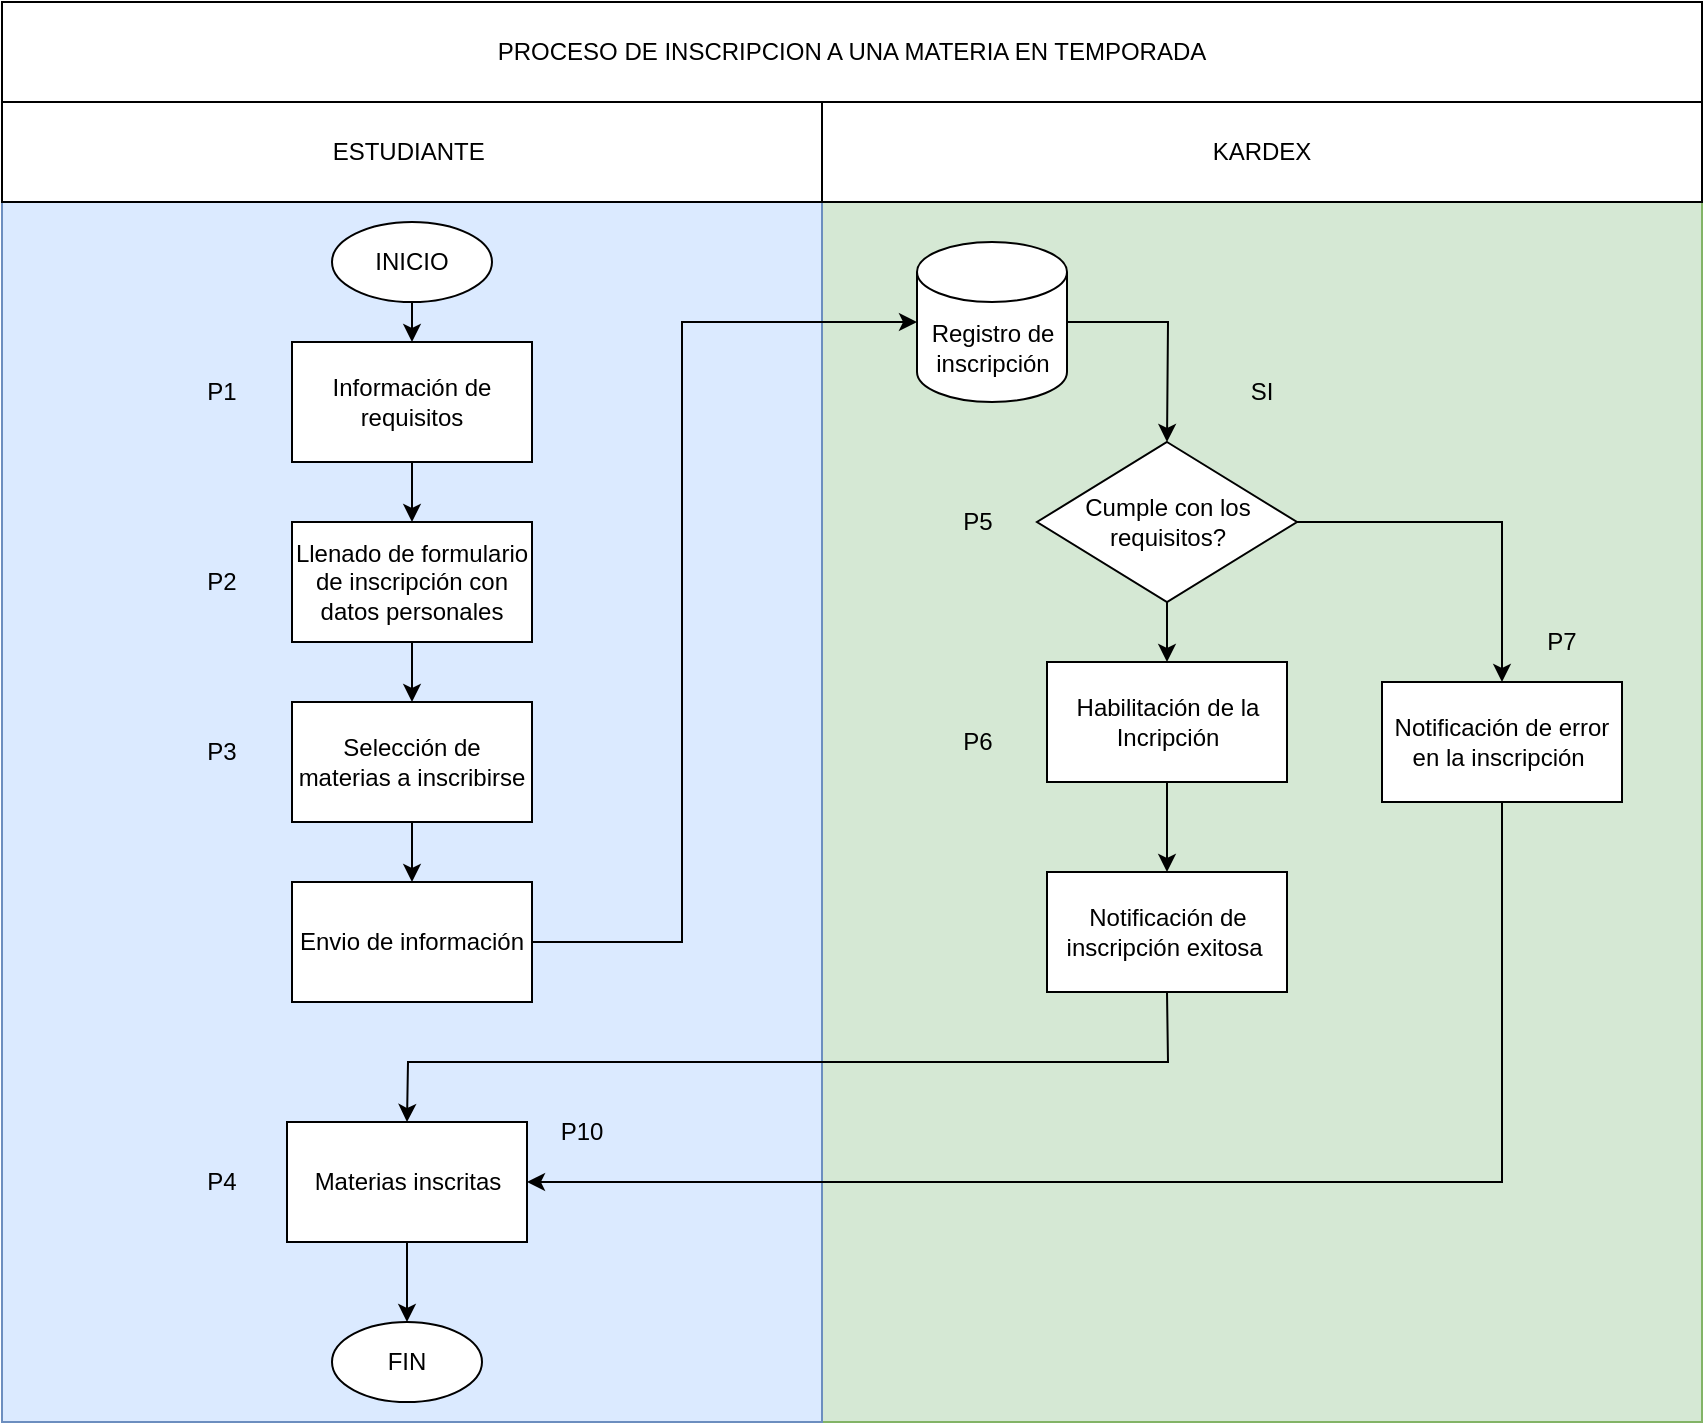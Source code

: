 <mxfile version="21.3.7" type="device" pages="2">
  <diagram name="INSCRIPCION " id="k53DbLzWp4du2d7bk4vW">
    <mxGraphModel dx="1050" dy="1673" grid="1" gridSize="10" guides="1" tooltips="1" connect="1" arrows="1" fold="1" page="1" pageScale="1" pageWidth="850" pageHeight="1100" math="0" shadow="0">
      <root>
        <mxCell id="06mVKD0Vo4z_6J86-GRU-0" />
        <mxCell id="06mVKD0Vo4z_6J86-GRU-1" parent="06mVKD0Vo4z_6J86-GRU-0" />
        <mxCell id="06mVKD0Vo4z_6J86-GRU-2" value="" style="rounded=0;whiteSpace=wrap;html=1;fillColor=#d5e8d4;strokeColor=#82b366;" vertex="1" parent="06mVKD0Vo4z_6J86-GRU-1">
          <mxGeometry width="850" height="610" as="geometry" />
        </mxCell>
        <mxCell id="06mVKD0Vo4z_6J86-GRU-3" value="PROCESO DE INSCRIPCION A UNA MATERIA EN TEMPORADA" style="rounded=0;whiteSpace=wrap;html=1;" vertex="1" parent="06mVKD0Vo4z_6J86-GRU-1">
          <mxGeometry y="-100" width="850" height="50" as="geometry" />
        </mxCell>
        <mxCell id="06mVKD0Vo4z_6J86-GRU-4" value="" style="rounded=0;whiteSpace=wrap;html=1;fillColor=#dbeaff;strokeColor=#6c8ebf;" vertex="1" parent="06mVKD0Vo4z_6J86-GRU-1">
          <mxGeometry y="-18" width="410" height="628" as="geometry" />
        </mxCell>
        <mxCell id="06mVKD0Vo4z_6J86-GRU-5" value="INICIO" style="ellipse;whiteSpace=wrap;html=1;" vertex="1" parent="06mVKD0Vo4z_6J86-GRU-1">
          <mxGeometry x="165" y="10" width="80" height="40" as="geometry" />
        </mxCell>
        <mxCell id="06mVKD0Vo4z_6J86-GRU-6" value="Información de requisitos" style="rounded=0;whiteSpace=wrap;html=1;" vertex="1" parent="06mVKD0Vo4z_6J86-GRU-1">
          <mxGeometry x="145" y="70" width="120" height="60" as="geometry" />
        </mxCell>
        <mxCell id="06mVKD0Vo4z_6J86-GRU-7" value="Llenado de formulario de inscripción con datos personales" style="rounded=0;whiteSpace=wrap;html=1;" vertex="1" parent="06mVKD0Vo4z_6J86-GRU-1">
          <mxGeometry x="145" y="160" width="120" height="60" as="geometry" />
        </mxCell>
        <mxCell id="06mVKD0Vo4z_6J86-GRU-8" value="Envio de información" style="rounded=0;whiteSpace=wrap;html=1;" vertex="1" parent="06mVKD0Vo4z_6J86-GRU-1">
          <mxGeometry x="145" y="340" width="120" height="60" as="geometry" />
        </mxCell>
        <mxCell id="06mVKD0Vo4z_6J86-GRU-11" value="Selección de materias a inscribirse" style="rounded=0;whiteSpace=wrap;html=1;" vertex="1" parent="06mVKD0Vo4z_6J86-GRU-1">
          <mxGeometry x="145" y="250" width="120" height="60" as="geometry" />
        </mxCell>
        <mxCell id="06mVKD0Vo4z_6J86-GRU-13" value="FIN" style="ellipse;whiteSpace=wrap;html=1;" vertex="1" parent="06mVKD0Vo4z_6J86-GRU-1">
          <mxGeometry x="165" y="560" width="75" height="40" as="geometry" />
        </mxCell>
        <mxCell id="06mVKD0Vo4z_6J86-GRU-14" value="" style="endArrow=classic;html=1;rounded=0;exitX=0.5;exitY=1;exitDx=0;exitDy=0;entryX=0.5;entryY=0;entryDx=0;entryDy=0;" edge="1" parent="06mVKD0Vo4z_6J86-GRU-1" source="06mVKD0Vo4z_6J86-GRU-5" target="06mVKD0Vo4z_6J86-GRU-6">
          <mxGeometry width="50" height="50" relative="1" as="geometry">
            <mxPoint x="400" y="150" as="sourcePoint" />
            <mxPoint x="450" y="100" as="targetPoint" />
          </mxGeometry>
        </mxCell>
        <mxCell id="06mVKD0Vo4z_6J86-GRU-15" value="" style="endArrow=classic;html=1;rounded=0;exitX=0.5;exitY=1;exitDx=0;exitDy=0;entryX=0.5;entryY=0;entryDx=0;entryDy=0;" edge="1" parent="06mVKD0Vo4z_6J86-GRU-1" source="06mVKD0Vo4z_6J86-GRU-6" target="06mVKD0Vo4z_6J86-GRU-7">
          <mxGeometry width="50" height="50" relative="1" as="geometry">
            <mxPoint x="400" y="150" as="sourcePoint" />
            <mxPoint x="450" y="100" as="targetPoint" />
          </mxGeometry>
        </mxCell>
        <mxCell id="06mVKD0Vo4z_6J86-GRU-16" value="" style="endArrow=classic;html=1;rounded=0;exitX=0.5;exitY=1;exitDx=0;exitDy=0;entryX=0.5;entryY=0;entryDx=0;entryDy=0;" edge="1" parent="06mVKD0Vo4z_6J86-GRU-1" source="06mVKD0Vo4z_6J86-GRU-7" target="06mVKD0Vo4z_6J86-GRU-11">
          <mxGeometry width="50" height="50" relative="1" as="geometry">
            <mxPoint x="400" y="150" as="sourcePoint" />
            <mxPoint x="450" y="100" as="targetPoint" />
          </mxGeometry>
        </mxCell>
        <mxCell id="06mVKD0Vo4z_6J86-GRU-17" value="" style="endArrow=classic;html=1;rounded=0;exitX=0.5;exitY=1;exitDx=0;exitDy=0;" edge="1" parent="06mVKD0Vo4z_6J86-GRU-1" source="06mVKD0Vo4z_6J86-GRU-11" target="06mVKD0Vo4z_6J86-GRU-8">
          <mxGeometry width="50" height="50" relative="1" as="geometry">
            <mxPoint x="400" y="250" as="sourcePoint" />
            <mxPoint x="450" y="200" as="targetPoint" />
          </mxGeometry>
        </mxCell>
        <mxCell id="06mVKD0Vo4z_6J86-GRU-18" value="" style="endArrow=classic;html=1;rounded=0;exitX=1;exitY=0.5;exitDx=0;exitDy=0;entryX=0;entryY=0.5;entryDx=0;entryDy=0;entryPerimeter=0;" edge="1" parent="06mVKD0Vo4z_6J86-GRU-1" source="06mVKD0Vo4z_6J86-GRU-8" target="5O94gV4dbkaZtNfYtmuk-1">
          <mxGeometry width="50" height="50" relative="1" as="geometry">
            <mxPoint x="400" y="250" as="sourcePoint" />
            <mxPoint x="490" y="60" as="targetPoint" />
            <Array as="points">
              <mxPoint x="340" y="370" />
              <mxPoint x="340" y="60" />
            </Array>
          </mxGeometry>
        </mxCell>
        <mxCell id="06mVKD0Vo4z_6J86-GRU-19" value="Notificación de error en la inscripción&amp;nbsp;" style="rounded=0;whiteSpace=wrap;html=1;" vertex="1" parent="06mVKD0Vo4z_6J86-GRU-1">
          <mxGeometry x="690" y="240" width="120" height="60" as="geometry" />
        </mxCell>
        <mxCell id="06mVKD0Vo4z_6J86-GRU-20" value="Notificación de inscripción exitosa&amp;nbsp;" style="rounded=0;whiteSpace=wrap;html=1;" vertex="1" parent="06mVKD0Vo4z_6J86-GRU-1">
          <mxGeometry x="522.5" y="335" width="120" height="60" as="geometry" />
        </mxCell>
        <mxCell id="06mVKD0Vo4z_6J86-GRU-22" value="" style="endArrow=classic;html=1;rounded=0;exitX=1;exitY=0.5;exitDx=0;exitDy=0;exitPerimeter=0;entryX=0.5;entryY=0;entryDx=0;entryDy=0;" edge="1" parent="06mVKD0Vo4z_6J86-GRU-1" source="5O94gV4dbkaZtNfYtmuk-1" target="5O94gV4dbkaZtNfYtmuk-2">
          <mxGeometry width="50" height="50" relative="1" as="geometry">
            <mxPoint x="555" y="100" as="sourcePoint" />
            <mxPoint x="555" y="130" as="targetPoint" />
            <Array as="points">
              <mxPoint x="583" y="60" />
            </Array>
          </mxGeometry>
        </mxCell>
        <mxCell id="06mVKD0Vo4z_6J86-GRU-23" value="" style="endArrow=classic;html=1;rounded=0;exitX=0.5;exitY=1;exitDx=0;exitDy=0;entryX=0.5;entryY=0;entryDx=0;entryDy=0;" edge="1" parent="06mVKD0Vo4z_6J86-GRU-1" source="5O94gV4dbkaZtNfYtmuk-2" target="5O94gV4dbkaZtNfYtmuk-3">
          <mxGeometry width="50" height="50" relative="1" as="geometry">
            <mxPoint x="555" y="190" as="sourcePoint" />
            <mxPoint x="555" y="230" as="targetPoint" />
          </mxGeometry>
        </mxCell>
        <mxCell id="06mVKD0Vo4z_6J86-GRU-24" value="" style="endArrow=classic;html=1;rounded=0;exitX=0.5;exitY=1;exitDx=0;exitDy=0;" edge="1" parent="06mVKD0Vo4z_6J86-GRU-1" source="5O94gV4dbkaZtNfYtmuk-3" target="06mVKD0Vo4z_6J86-GRU-20">
          <mxGeometry width="50" height="50" relative="1" as="geometry">
            <mxPoint x="555" y="310" as="sourcePoint" />
            <mxPoint x="450" y="200" as="targetPoint" />
          </mxGeometry>
        </mxCell>
        <mxCell id="06mVKD0Vo4z_6J86-GRU-25" value="" style="endArrow=classic;html=1;rounded=0;exitX=0.5;exitY=1;exitDx=0;exitDy=0;entryX=1;entryY=0.5;entryDx=0;entryDy=0;" edge="1" parent="06mVKD0Vo4z_6J86-GRU-1" source="06mVKD0Vo4z_6J86-GRU-19" target="lbkRqEyDonlm2bG8fIUy-12">
          <mxGeometry width="50" height="50" relative="1" as="geometry">
            <mxPoint x="400" y="250" as="sourcePoint" />
            <mxPoint x="450" y="200" as="targetPoint" />
            <Array as="points">
              <mxPoint x="750" y="490" />
            </Array>
          </mxGeometry>
        </mxCell>
        <mxCell id="06mVKD0Vo4z_6J86-GRU-26" value="" style="endArrow=classic;html=1;rounded=0;exitX=0.5;exitY=1;exitDx=0;exitDy=0;entryX=0.5;entryY=0;entryDx=0;entryDy=0;" edge="1" parent="06mVKD0Vo4z_6J86-GRU-1" source="06mVKD0Vo4z_6J86-GRU-20" target="lbkRqEyDonlm2bG8fIUy-12">
          <mxGeometry width="50" height="50" relative="1" as="geometry">
            <mxPoint x="400" y="350" as="sourcePoint" />
            <mxPoint x="450" y="300" as="targetPoint" />
            <Array as="points">
              <mxPoint x="583" y="430" />
              <mxPoint x="203" y="430" />
            </Array>
          </mxGeometry>
        </mxCell>
        <mxCell id="06mVKD0Vo4z_6J86-GRU-27" value="ESTUDIANTE&amp;nbsp;" style="rounded=0;whiteSpace=wrap;html=1;" vertex="1" parent="06mVKD0Vo4z_6J86-GRU-1">
          <mxGeometry y="-50" width="410" height="50" as="geometry" />
        </mxCell>
        <mxCell id="06mVKD0Vo4z_6J86-GRU-28" value="KARDEX" style="rounded=0;whiteSpace=wrap;html=1;" vertex="1" parent="06mVKD0Vo4z_6J86-GRU-1">
          <mxGeometry x="410" y="-50" width="440" height="50" as="geometry" />
        </mxCell>
        <mxCell id="lbkRqEyDonlm2bG8fIUy-0" value="P1" style="text;html=1;strokeColor=none;fillColor=none;align=center;verticalAlign=middle;whiteSpace=wrap;rounded=0;" vertex="1" parent="06mVKD0Vo4z_6J86-GRU-1">
          <mxGeometry x="80" y="80" width="60" height="30" as="geometry" />
        </mxCell>
        <mxCell id="lbkRqEyDonlm2bG8fIUy-1" value="P5" style="text;html=1;strokeColor=none;fillColor=none;align=center;verticalAlign=middle;whiteSpace=wrap;rounded=0;" vertex="1" parent="06mVKD0Vo4z_6J86-GRU-1">
          <mxGeometry x="457.5" y="145" width="60" height="30" as="geometry" />
        </mxCell>
        <mxCell id="lbkRqEyDonlm2bG8fIUy-3" value="P4" style="text;html=1;strokeColor=none;fillColor=none;align=center;verticalAlign=middle;whiteSpace=wrap;rounded=0;" vertex="1" parent="06mVKD0Vo4z_6J86-GRU-1">
          <mxGeometry x="80" y="475" width="60" height="30" as="geometry" />
        </mxCell>
        <mxCell id="lbkRqEyDonlm2bG8fIUy-5" value="P2" style="text;html=1;strokeColor=none;fillColor=none;align=center;verticalAlign=middle;whiteSpace=wrap;rounded=0;" vertex="1" parent="06mVKD0Vo4z_6J86-GRU-1">
          <mxGeometry x="80" y="175" width="60" height="30" as="geometry" />
        </mxCell>
        <mxCell id="lbkRqEyDonlm2bG8fIUy-7" value="P7" style="text;html=1;strokeColor=none;fillColor=none;align=center;verticalAlign=middle;whiteSpace=wrap;rounded=0;" vertex="1" parent="06mVKD0Vo4z_6J86-GRU-1">
          <mxGeometry x="750" y="205" width="60" height="30" as="geometry" />
        </mxCell>
        <mxCell id="lbkRqEyDonlm2bG8fIUy-8" value="P6" style="text;html=1;strokeColor=none;fillColor=none;align=center;verticalAlign=middle;whiteSpace=wrap;rounded=0;" vertex="1" parent="06mVKD0Vo4z_6J86-GRU-1">
          <mxGeometry x="457.5" y="255" width="60" height="30" as="geometry" />
        </mxCell>
        <mxCell id="lbkRqEyDonlm2bG8fIUy-10" value="SI" style="text;html=1;strokeColor=none;fillColor=none;align=center;verticalAlign=middle;whiteSpace=wrap;rounded=0;" vertex="1" parent="06mVKD0Vo4z_6J86-GRU-1">
          <mxGeometry x="600" y="80" width="60" height="30" as="geometry" />
        </mxCell>
        <mxCell id="lbkRqEyDonlm2bG8fIUy-12" value="Materias inscritas" style="rounded=0;whiteSpace=wrap;html=1;" vertex="1" parent="06mVKD0Vo4z_6J86-GRU-1">
          <mxGeometry x="142.5" y="460" width="120" height="60" as="geometry" />
        </mxCell>
        <mxCell id="lbkRqEyDonlm2bG8fIUy-13" value="" style="endArrow=classic;html=1;rounded=0;exitX=0.5;exitY=1;exitDx=0;exitDy=0;entryX=0.5;entryY=0;entryDx=0;entryDy=0;" edge="1" parent="06mVKD0Vo4z_6J86-GRU-1" source="lbkRqEyDonlm2bG8fIUy-12" target="06mVKD0Vo4z_6J86-GRU-13">
          <mxGeometry width="50" height="50" relative="1" as="geometry">
            <mxPoint x="400" y="610" as="sourcePoint" />
            <mxPoint x="450" y="560" as="targetPoint" />
          </mxGeometry>
        </mxCell>
        <mxCell id="5O94gV4dbkaZtNfYtmuk-0" value="P10&lt;br&gt;" style="text;html=1;strokeColor=none;fillColor=none;align=center;verticalAlign=middle;whiteSpace=wrap;rounded=0;" vertex="1" parent="06mVKD0Vo4z_6J86-GRU-1">
          <mxGeometry x="260" y="450" width="60" height="30" as="geometry" />
        </mxCell>
        <mxCell id="5O94gV4dbkaZtNfYtmuk-1" value="Registro de inscripción" style="shape=cylinder3;whiteSpace=wrap;html=1;boundedLbl=1;backgroundOutline=1;size=15;" vertex="1" parent="06mVKD0Vo4z_6J86-GRU-1">
          <mxGeometry x="457.5" y="20" width="75" height="80" as="geometry" />
        </mxCell>
        <mxCell id="5O94gV4dbkaZtNfYtmuk-2" value="Cumple con los requisitos?" style="rhombus;whiteSpace=wrap;html=1;" vertex="1" parent="06mVKD0Vo4z_6J86-GRU-1">
          <mxGeometry x="517.5" y="120" width="130" height="80" as="geometry" />
        </mxCell>
        <mxCell id="5O94gV4dbkaZtNfYtmuk-3" value="Habilitación de la Incripción" style="rounded=0;whiteSpace=wrap;html=1;" vertex="1" parent="06mVKD0Vo4z_6J86-GRU-1">
          <mxGeometry x="522.5" y="230" width="120" height="60" as="geometry" />
        </mxCell>
        <mxCell id="5O94gV4dbkaZtNfYtmuk-4" value="" style="endArrow=classic;html=1;rounded=0;entryX=0.5;entryY=0;entryDx=0;entryDy=0;exitX=1;exitY=0.5;exitDx=0;exitDy=0;" edge="1" parent="06mVKD0Vo4z_6J86-GRU-1" source="5O94gV4dbkaZtNfYtmuk-2" target="06mVKD0Vo4z_6J86-GRU-19">
          <mxGeometry width="50" height="50" relative="1" as="geometry">
            <mxPoint x="400" y="250" as="sourcePoint" />
            <mxPoint x="450" y="200" as="targetPoint" />
            <Array as="points">
              <mxPoint x="750" y="160" />
            </Array>
          </mxGeometry>
        </mxCell>
        <mxCell id="5O94gV4dbkaZtNfYtmuk-5" value="P3" style="text;html=1;strokeColor=none;fillColor=none;align=center;verticalAlign=middle;whiteSpace=wrap;rounded=0;" vertex="1" parent="06mVKD0Vo4z_6J86-GRU-1">
          <mxGeometry x="80" y="260" width="60" height="30" as="geometry" />
        </mxCell>
      </root>
    </mxGraphModel>
  </diagram>
  <diagram name="CERTIFICADO " id="i2iAl3kcokby1rmjvg9L">
    <mxGraphModel dx="1050" dy="1673" grid="1" gridSize="10" guides="1" tooltips="1" connect="1" arrows="1" fold="1" page="1" pageScale="1" pageWidth="850" pageHeight="1100" math="0" shadow="0">
      <root>
        <mxCell id="P0RO1G9cVQHnkUmIbz9D-0" />
        <mxCell id="P0RO1G9cVQHnkUmIbz9D-1" parent="P0RO1G9cVQHnkUmIbz9D-0" />
        <mxCell id="P0RO1G9cVQHnkUmIbz9D-2" value="" style="rounded=0;whiteSpace=wrap;html=1;fillColor=#d5e8d4;strokeColor=#82b366;" vertex="1" parent="P0RO1G9cVQHnkUmIbz9D-1">
          <mxGeometry width="850" height="630" as="geometry" />
        </mxCell>
        <mxCell id="P0RO1G9cVQHnkUmIbz9D-3" value="PROCESO DE SOLICITUD DE CERTIFICADO DE NOTAS" style="rounded=0;whiteSpace=wrap;html=1;" vertex="1" parent="P0RO1G9cVQHnkUmIbz9D-1">
          <mxGeometry y="-100" width="850" height="50" as="geometry" />
        </mxCell>
        <mxCell id="P0RO1G9cVQHnkUmIbz9D-4" value="" style="rounded=0;whiteSpace=wrap;html=1;fillColor=#dbeaff;strokeColor=#6c8ebf;" vertex="1" parent="P0RO1G9cVQHnkUmIbz9D-1">
          <mxGeometry width="410" height="630" as="geometry" />
        </mxCell>
        <mxCell id="P0RO1G9cVQHnkUmIbz9D-5" value="INICIO" style="ellipse;whiteSpace=wrap;html=1;" vertex="1" parent="P0RO1G9cVQHnkUmIbz9D-1">
          <mxGeometry x="165" y="10" width="80" height="40" as="geometry" />
        </mxCell>
        <mxCell id="P0RO1G9cVQHnkUmIbz9D-6" value="Informacion de requisitos" style="rounded=0;whiteSpace=wrap;html=1;" vertex="1" parent="P0RO1G9cVQHnkUmIbz9D-1">
          <mxGeometry x="145" y="70" width="120" height="60" as="geometry" />
        </mxCell>
        <mxCell id="P0RO1G9cVQHnkUmIbz9D-7" value="Llenado de formulario de datos personales" style="rounded=0;whiteSpace=wrap;html=1;" vertex="1" parent="P0RO1G9cVQHnkUmIbz9D-1">
          <mxGeometry x="145" y="160" width="120" height="60" as="geometry" />
        </mxCell>
        <mxCell id="P0RO1G9cVQHnkUmIbz9D-8" value="Envio de informacion" style="rounded=0;whiteSpace=wrap;html=1;" vertex="1" parent="P0RO1G9cVQHnkUmIbz9D-1">
          <mxGeometry x="145" y="250" width="120" height="60" as="geometry" />
        </mxCell>
        <mxCell id="P0RO1G9cVQHnkUmIbz9D-9" value="Es estudiante regular?" style="rhombus;whiteSpace=wrap;html=1;" vertex="1" parent="P0RO1G9cVQHnkUmIbz9D-1">
          <mxGeometry x="490" y="20" width="130" height="80" as="geometry" />
        </mxCell>
        <mxCell id="P0RO1G9cVQHnkUmIbz9D-10" value="Solicitar informacion de notas la base de datos" style="rounded=0;whiteSpace=wrap;html=1;" vertex="1" parent="P0RO1G9cVQHnkUmIbz9D-1">
          <mxGeometry x="495" y="130" width="120" height="60" as="geometry" />
        </mxCell>
        <mxCell id="P0RO1G9cVQHnkUmIbz9D-12" value="Recuperacion de notas" style="shape=cylinder3;whiteSpace=wrap;html=1;boundedLbl=1;backgroundOutline=1;size=15;" vertex="1" parent="P0RO1G9cVQHnkUmIbz9D-1">
          <mxGeometry x="517.5" y="230" width="75" height="80" as="geometry" />
        </mxCell>
        <mxCell id="P0RO1G9cVQHnkUmIbz9D-13" value="FIN" style="ellipse;whiteSpace=wrap;html=1;" vertex="1" parent="P0RO1G9cVQHnkUmIbz9D-1">
          <mxGeometry x="165" y="560" width="75" height="40" as="geometry" />
        </mxCell>
        <mxCell id="P0RO1G9cVQHnkUmIbz9D-14" value="" style="endArrow=classic;html=1;rounded=0;exitX=0.5;exitY=1;exitDx=0;exitDy=0;entryX=0.5;entryY=0;entryDx=0;entryDy=0;" edge="1" parent="P0RO1G9cVQHnkUmIbz9D-1" source="P0RO1G9cVQHnkUmIbz9D-5" target="P0RO1G9cVQHnkUmIbz9D-6">
          <mxGeometry width="50" height="50" relative="1" as="geometry">
            <mxPoint x="400" y="150" as="sourcePoint" />
            <mxPoint x="450" y="100" as="targetPoint" />
          </mxGeometry>
        </mxCell>
        <mxCell id="P0RO1G9cVQHnkUmIbz9D-15" value="" style="endArrow=classic;html=1;rounded=0;exitX=0.5;exitY=1;exitDx=0;exitDy=0;entryX=0.5;entryY=0;entryDx=0;entryDy=0;" edge="1" parent="P0RO1G9cVQHnkUmIbz9D-1" source="P0RO1G9cVQHnkUmIbz9D-6" target="P0RO1G9cVQHnkUmIbz9D-7">
          <mxGeometry width="50" height="50" relative="1" as="geometry">
            <mxPoint x="400" y="150" as="sourcePoint" />
            <mxPoint x="450" y="100" as="targetPoint" />
          </mxGeometry>
        </mxCell>
        <mxCell id="P0RO1G9cVQHnkUmIbz9D-16" value="" style="endArrow=classic;html=1;rounded=0;exitX=0.5;exitY=1;exitDx=0;exitDy=0;entryX=0.5;entryY=0;entryDx=0;entryDy=0;" edge="1" parent="P0RO1G9cVQHnkUmIbz9D-1" source="P0RO1G9cVQHnkUmIbz9D-7" target="P0RO1G9cVQHnkUmIbz9D-8">
          <mxGeometry width="50" height="50" relative="1" as="geometry">
            <mxPoint x="400" y="150" as="sourcePoint" />
            <mxPoint x="205" y="250" as="targetPoint" />
          </mxGeometry>
        </mxCell>
        <mxCell id="P0RO1G9cVQHnkUmIbz9D-18" value="" style="endArrow=classic;html=1;rounded=0;exitX=1;exitY=0.5;exitDx=0;exitDy=0;entryX=0;entryY=0.5;entryDx=0;entryDy=0;" edge="1" parent="P0RO1G9cVQHnkUmIbz9D-1" source="P0RO1G9cVQHnkUmIbz9D-8" target="P0RO1G9cVQHnkUmIbz9D-9">
          <mxGeometry width="50" height="50" relative="1" as="geometry">
            <mxPoint x="400" y="250" as="sourcePoint" />
            <mxPoint x="450" y="200" as="targetPoint" />
            <Array as="points">
              <mxPoint x="340" y="280" />
              <mxPoint x="340" y="60" />
            </Array>
          </mxGeometry>
        </mxCell>
        <mxCell id="P0RO1G9cVQHnkUmIbz9D-19" value="Notificacion de error" style="rounded=0;whiteSpace=wrap;html=1;" vertex="1" parent="P0RO1G9cVQHnkUmIbz9D-1">
          <mxGeometry x="690" y="130" width="120" height="60" as="geometry" />
        </mxCell>
        <mxCell id="P0RO1G9cVQHnkUmIbz9D-20" value="Generacion de certificado de notas" style="rounded=0;whiteSpace=wrap;html=1;" vertex="1" parent="P0RO1G9cVQHnkUmIbz9D-1">
          <mxGeometry x="495" y="350" width="120" height="60" as="geometry" />
        </mxCell>
        <mxCell id="P0RO1G9cVQHnkUmIbz9D-21" value="" style="endArrow=classic;html=1;rounded=0;exitX=1;exitY=0.5;exitDx=0;exitDy=0;entryX=0.5;entryY=0;entryDx=0;entryDy=0;" edge="1" parent="P0RO1G9cVQHnkUmIbz9D-1" source="P0RO1G9cVQHnkUmIbz9D-9" target="P0RO1G9cVQHnkUmIbz9D-19">
          <mxGeometry width="50" height="50" relative="1" as="geometry">
            <mxPoint x="400" y="250" as="sourcePoint" />
            <mxPoint x="450" y="200" as="targetPoint" />
            <Array as="points">
              <mxPoint x="750" y="60" />
            </Array>
          </mxGeometry>
        </mxCell>
        <mxCell id="P0RO1G9cVQHnkUmIbz9D-22" value="" style="endArrow=classic;html=1;rounded=0;exitX=0.5;exitY=1;exitDx=0;exitDy=0;" edge="1" parent="P0RO1G9cVQHnkUmIbz9D-1" source="P0RO1G9cVQHnkUmIbz9D-9" target="P0RO1G9cVQHnkUmIbz9D-10">
          <mxGeometry width="50" height="50" relative="1" as="geometry">
            <mxPoint x="400" y="250" as="sourcePoint" />
            <mxPoint x="450" y="200" as="targetPoint" />
          </mxGeometry>
        </mxCell>
        <mxCell id="P0RO1G9cVQHnkUmIbz9D-23" value="" style="endArrow=classic;html=1;rounded=0;exitX=0.5;exitY=1;exitDx=0;exitDy=0;" edge="1" parent="P0RO1G9cVQHnkUmIbz9D-1" source="P0RO1G9cVQHnkUmIbz9D-10" target="P0RO1G9cVQHnkUmIbz9D-12">
          <mxGeometry width="50" height="50" relative="1" as="geometry">
            <mxPoint x="400" y="250" as="sourcePoint" />
            <mxPoint x="450" y="200" as="targetPoint" />
          </mxGeometry>
        </mxCell>
        <mxCell id="P0RO1G9cVQHnkUmIbz9D-24" value="" style="endArrow=classic;html=1;rounded=0;exitX=0.5;exitY=1;exitDx=0;exitDy=0;exitPerimeter=0;" edge="1" parent="P0RO1G9cVQHnkUmIbz9D-1" source="P0RO1G9cVQHnkUmIbz9D-12" target="P0RO1G9cVQHnkUmIbz9D-20">
          <mxGeometry width="50" height="50" relative="1" as="geometry">
            <mxPoint x="400" y="250" as="sourcePoint" />
            <mxPoint x="450" y="200" as="targetPoint" />
          </mxGeometry>
        </mxCell>
        <mxCell id="P0RO1G9cVQHnkUmIbz9D-25" value="" style="endArrow=classic;html=1;rounded=0;exitX=0.5;exitY=1;exitDx=0;exitDy=0;entryX=1;entryY=0.5;entryDx=0;entryDy=0;" edge="1" parent="P0RO1G9cVQHnkUmIbz9D-1" source="P0RO1G9cVQHnkUmIbz9D-19" target="P0RO1G9cVQHnkUmIbz9D-40">
          <mxGeometry width="50" height="50" relative="1" as="geometry">
            <mxPoint x="400" y="250" as="sourcePoint" />
            <mxPoint x="450" y="200" as="targetPoint" />
            <Array as="points">
              <mxPoint x="750" y="490" />
            </Array>
          </mxGeometry>
        </mxCell>
        <mxCell id="P0RO1G9cVQHnkUmIbz9D-26" value="" style="endArrow=classic;html=1;rounded=0;exitX=0.5;exitY=1;exitDx=0;exitDy=0;entryX=0.5;entryY=0;entryDx=0;entryDy=0;" edge="1" parent="P0RO1G9cVQHnkUmIbz9D-1" source="P0RO1G9cVQHnkUmIbz9D-20" target="P0RO1G9cVQHnkUmIbz9D-40">
          <mxGeometry width="50" height="50" relative="1" as="geometry">
            <mxPoint x="400" y="350" as="sourcePoint" />
            <mxPoint x="450" y="300" as="targetPoint" />
            <Array as="points">
              <mxPoint x="555" y="430" />
              <mxPoint x="203" y="430" />
            </Array>
          </mxGeometry>
        </mxCell>
        <mxCell id="P0RO1G9cVQHnkUmIbz9D-27" value="ESTUDIANTE&amp;nbsp;" style="rounded=0;whiteSpace=wrap;html=1;" vertex="1" parent="P0RO1G9cVQHnkUmIbz9D-1">
          <mxGeometry y="-50" width="410" height="50" as="geometry" />
        </mxCell>
        <mxCell id="P0RO1G9cVQHnkUmIbz9D-28" value="KARDEX" style="rounded=0;whiteSpace=wrap;html=1;" vertex="1" parent="P0RO1G9cVQHnkUmIbz9D-1">
          <mxGeometry x="410" y="-50" width="440" height="50" as="geometry" />
        </mxCell>
        <mxCell id="P0RO1G9cVQHnkUmIbz9D-29" value="P1" style="text;html=1;strokeColor=none;fillColor=none;align=center;verticalAlign=middle;whiteSpace=wrap;rounded=0;" vertex="1" parent="P0RO1G9cVQHnkUmIbz9D-1">
          <mxGeometry x="85" y="40" width="60" height="30" as="geometry" />
        </mxCell>
        <mxCell id="P0RO1G9cVQHnkUmIbz9D-30" value="P1" style="text;html=1;strokeColor=none;fillColor=none;align=center;verticalAlign=middle;whiteSpace=wrap;rounded=0;" vertex="1" parent="P0RO1G9cVQHnkUmIbz9D-1">
          <mxGeometry x="435" y="145" width="60" height="30" as="geometry" />
        </mxCell>
        <mxCell id="P0RO1G9cVQHnkUmIbz9D-31" value="P1" style="text;html=1;strokeColor=none;fillColor=none;align=center;verticalAlign=middle;whiteSpace=wrap;rounded=0;" vertex="1" parent="P0RO1G9cVQHnkUmIbz9D-1">
          <mxGeometry x="457.5" y="20" width="60" height="30" as="geometry" />
        </mxCell>
        <mxCell id="P0RO1G9cVQHnkUmIbz9D-32" value="P4" style="text;html=1;strokeColor=none;fillColor=none;align=center;verticalAlign=middle;whiteSpace=wrap;rounded=0;" vertex="1" parent="P0RO1G9cVQHnkUmIbz9D-1">
          <mxGeometry x="85" y="310" width="60" height="30" as="geometry" />
        </mxCell>
        <mxCell id="P0RO1G9cVQHnkUmIbz9D-33" value="P3" style="text;html=1;strokeColor=none;fillColor=none;align=center;verticalAlign=middle;whiteSpace=wrap;rounded=0;" vertex="1" parent="P0RO1G9cVQHnkUmIbz9D-1">
          <mxGeometry x="85" y="220" width="60" height="30" as="geometry" />
        </mxCell>
        <mxCell id="P0RO1G9cVQHnkUmIbz9D-34" value="P2" style="text;html=1;strokeColor=none;fillColor=none;align=center;verticalAlign=middle;whiteSpace=wrap;rounded=0;" vertex="1" parent="P0RO1G9cVQHnkUmIbz9D-1">
          <mxGeometry x="85" y="130" width="60" height="30" as="geometry" />
        </mxCell>
        <mxCell id="P0RO1G9cVQHnkUmIbz9D-35" value="P1" style="text;html=1;strokeColor=none;fillColor=none;align=center;verticalAlign=middle;whiteSpace=wrap;rounded=0;" vertex="1" parent="P0RO1G9cVQHnkUmIbz9D-1">
          <mxGeometry x="435" y="365" width="60" height="30" as="geometry" />
        </mxCell>
        <mxCell id="P0RO1G9cVQHnkUmIbz9D-36" value="P1" style="text;html=1;strokeColor=none;fillColor=none;align=center;verticalAlign=middle;whiteSpace=wrap;rounded=0;" vertex="1" parent="P0RO1G9cVQHnkUmIbz9D-1">
          <mxGeometry x="457.5" y="255" width="60" height="30" as="geometry" />
        </mxCell>
        <mxCell id="P0RO1G9cVQHnkUmIbz9D-37" value="P1" style="text;html=1;strokeColor=none;fillColor=none;align=center;verticalAlign=middle;whiteSpace=wrap;rounded=0;" vertex="1" parent="P0RO1G9cVQHnkUmIbz9D-1">
          <mxGeometry x="630" y="145" width="60" height="30" as="geometry" />
        </mxCell>
        <mxCell id="P0RO1G9cVQHnkUmIbz9D-38" value="SI" style="text;html=1;strokeColor=none;fillColor=none;align=center;verticalAlign=middle;whiteSpace=wrap;rounded=0;" vertex="1" parent="P0RO1G9cVQHnkUmIbz9D-1">
          <mxGeometry x="540" y="90" width="60" height="30" as="geometry" />
        </mxCell>
        <mxCell id="P0RO1G9cVQHnkUmIbz9D-39" value="NO" style="text;html=1;strokeColor=none;fillColor=none;align=center;verticalAlign=middle;whiteSpace=wrap;rounded=0;" vertex="1" parent="P0RO1G9cVQHnkUmIbz9D-1">
          <mxGeometry x="600" y="30" width="60" height="30" as="geometry" />
        </mxCell>
        <mxCell id="P0RO1G9cVQHnkUmIbz9D-40" value="Finalizacion de&amp;nbsp; proceso de solicitud de certificado de notas" style="rounded=0;whiteSpace=wrap;html=1;" vertex="1" parent="P0RO1G9cVQHnkUmIbz9D-1">
          <mxGeometry x="122.5" y="460" width="160" height="60" as="geometry" />
        </mxCell>
        <mxCell id="P0RO1G9cVQHnkUmIbz9D-41" value="" style="endArrow=classic;html=1;rounded=0;exitX=0.5;exitY=1;exitDx=0;exitDy=0;entryX=0.5;entryY=0;entryDx=0;entryDy=0;" edge="1" parent="P0RO1G9cVQHnkUmIbz9D-1" source="P0RO1G9cVQHnkUmIbz9D-40" target="P0RO1G9cVQHnkUmIbz9D-13">
          <mxGeometry width="50" height="50" relative="1" as="geometry">
            <mxPoint x="400" y="610" as="sourcePoint" />
            <mxPoint x="450" y="560" as="targetPoint" />
          </mxGeometry>
        </mxCell>
      </root>
    </mxGraphModel>
  </diagram>
</mxfile>
